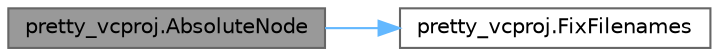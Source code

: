 digraph "pretty_vcproj.AbsoluteNode"
{
 // LATEX_PDF_SIZE
  bgcolor="transparent";
  edge [fontname=Helvetica,fontsize=10,labelfontname=Helvetica,labelfontsize=10];
  node [fontname=Helvetica,fontsize=10,shape=box,height=0.2,width=0.4];
  rankdir="LR";
  Node1 [id="Node000001",label="pretty_vcproj.AbsoluteNode",height=0.2,width=0.4,color="gray40", fillcolor="grey60", style="filled", fontcolor="black",tooltip=" "];
  Node1 -> Node2 [id="edge2_Node000001_Node000002",color="steelblue1",style="solid",tooltip=" "];
  Node2 [id="Node000002",label="pretty_vcproj.FixFilenames",height=0.2,width=0.4,color="grey40", fillcolor="white", style="filled",URL="$namespacepretty__vcproj.html#a147c2f6ea7c0d85beaa20ec7aa6bfa1a",tooltip=" "];
}
